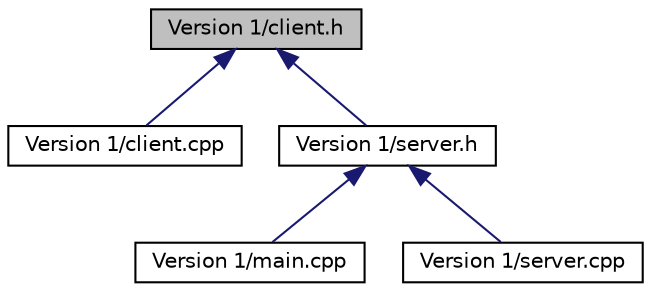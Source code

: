 digraph "Version 1/client.h"
{
 // LATEX_PDF_SIZE
  edge [fontname="Helvetica",fontsize="10",labelfontname="Helvetica",labelfontsize="10"];
  node [fontname="Helvetica",fontsize="10",shape=record];
  Node1 [label="Version 1/client.h",height=0.2,width=0.4,color="black", fillcolor="grey75", style="filled", fontcolor="black",tooltip=" "];
  Node1 -> Node2 [dir="back",color="midnightblue",fontsize="10",style="solid",fontname="Helvetica"];
  Node2 [label="Version 1/client.cpp",height=0.2,width=0.4,color="black", fillcolor="white", style="filled",URL="$_version_011_2client_8cpp.html",tooltip=" "];
  Node1 -> Node3 [dir="back",color="midnightblue",fontsize="10",style="solid",fontname="Helvetica"];
  Node3 [label="Version 1/server.h",height=0.2,width=0.4,color="black", fillcolor="white", style="filled",URL="$_version_011_2server_8h.html",tooltip=" "];
  Node3 -> Node4 [dir="back",color="midnightblue",fontsize="10",style="solid",fontname="Helvetica"];
  Node4 [label="Version 1/main.cpp",height=0.2,width=0.4,color="black", fillcolor="white", style="filled",URL="$_version_011_2main_8cpp.html",tooltip=" "];
  Node3 -> Node5 [dir="back",color="midnightblue",fontsize="10",style="solid",fontname="Helvetica"];
  Node5 [label="Version 1/server.cpp",height=0.2,width=0.4,color="black", fillcolor="white", style="filled",URL="$_version_011_2server_8cpp.html",tooltip=" "];
}
